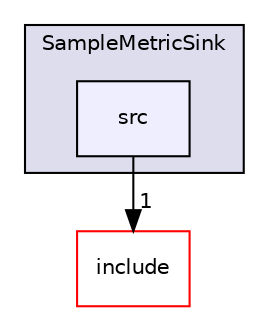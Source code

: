 digraph "/home/ANT.AMAZON.COM/womw/workplace/1.19_release/doxy/avs-device-sdk/Metrics/SampleMetricSink/src" {
  compound=true
  node [ fontsize="10", fontname="Helvetica"];
  edge [ labelfontsize="10", labelfontname="Helvetica"];
  subgraph clusterdir_88bc15e9d162c836057111d08acd2c60 {
    graph [ bgcolor="#ddddee", pencolor="black", label="SampleMetricSink" fontname="Helvetica", fontsize="10", URL="dir_88bc15e9d162c836057111d08acd2c60.html"]
  dir_f86cc188f8e43e068e6dbfc82dc8aa0b [shape=box, label="src", style="filled", fillcolor="#eeeeff", pencolor="black", URL="dir_f86cc188f8e43e068e6dbfc82dc8aa0b.html"];
  }
  dir_101b095db37944aa2a0a3f24e5441fda [shape=box label="include" fillcolor="white" style="filled" color="red" URL="dir_101b095db37944aa2a0a3f24e5441fda.html"];
  dir_f86cc188f8e43e068e6dbfc82dc8aa0b->dir_101b095db37944aa2a0a3f24e5441fda [headlabel="1", labeldistance=1.5 headhref="dir_000354_000352.html"];
}
